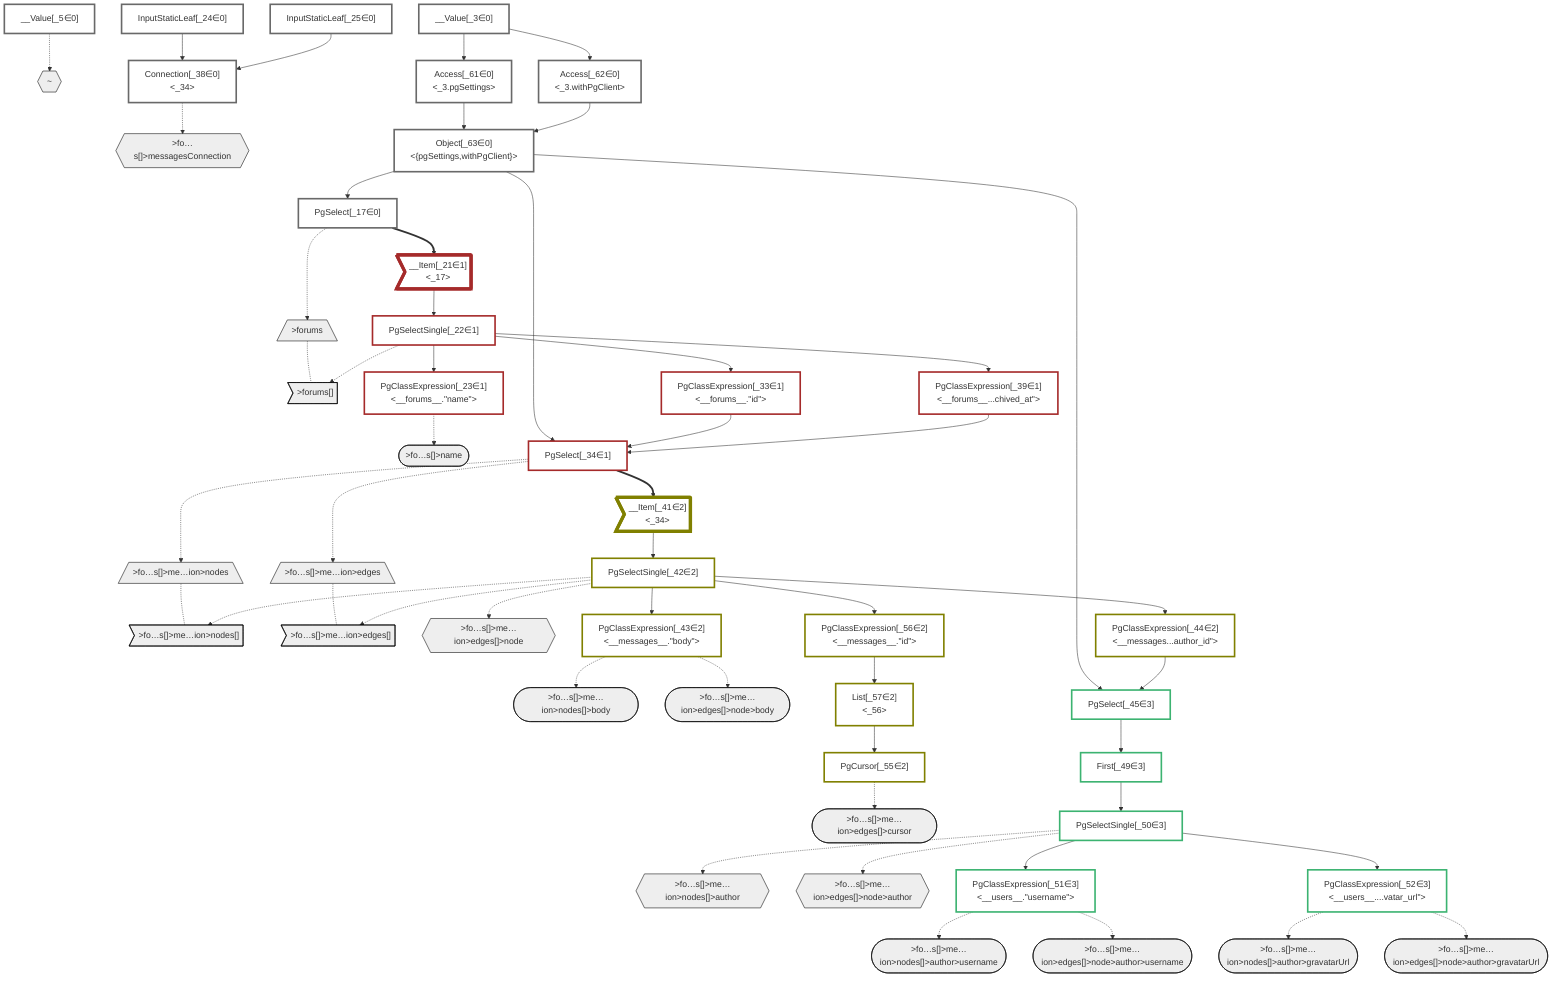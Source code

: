 graph TD
    classDef path fill:#eee,stroke:#000
    classDef plan fill:#fff,stroke-width:3px
    classDef itemplan fill:#fff,stroke-width:6px
    classDef sideeffectplan fill:#f00,stroke-width:6px

    %% subgraph fields
    P1{{"~"}}:::path
    P2[/">forums"\]:::path
    P3>">forums[]"]:::path
    P2 -.- P3
    P4([">fo…s[]>name"]):::path
    %% P3 -.-> P4
    P5{{">fo…s[]>messagesConnection"}}:::path
    P6[/">fo…s[]>me…ion>nodes"\]:::path
    P7>">fo…s[]>me…ion>nodes[]"]:::path
    P6 -.- P7
    P8([">fo…s[]>me…ion>nodes[]>body"]):::path
    %% P7 -.-> P8
    P9{{">fo…s[]>me…ion>nodes[]>author"}}:::path
    P10([">fo…s[]>me…ion>nodes[]>author>username"]):::path
    %% P9 -.-> P10
    P11([">fo…s[]>me…ion>nodes[]>author>gravatarUrl"]):::path
    %% P9 -.-> P11
    %% P7 -.-> P9
    %% P5 -.-> P6
    P12[/">fo…s[]>me…ion>edges"\]:::path
    P13>">fo…s[]>me…ion>edges[]"]:::path
    P12 -.- P13
    P14([">fo…s[]>me…ion>edges[]>cursor"]):::path
    %% P13 -.-> P14
    P15{{">fo…s[]>me…ion>edges[]>node"}}:::path
    P16([">fo…s[]>me…ion>edges[]>node>body"]):::path
    %% P15 -.-> P16
    P17{{">fo…s[]>me…ion>edges[]>node>author"}}:::path
    P18([">fo…s[]>me…ion>edges[]>node>author>username"]):::path
    %% P17 -.-> P18
    P19([">fo…s[]>me…ion>edges[]>node>author>gravatarUrl"]):::path
    %% P17 -.-> P19
    %% P15 -.-> P17
    %% P13 -.-> P15
    %% P5 -.-> P12
    %% P3 -.-> P5
    %% P1 -.-> P2
    %% end

    %% define plans
    __Value_3["__Value[_3∈0]<br /><context>"]:::plan
    __Value_5["__Value[_5∈0]<br /><rootValue>"]:::plan
    PgSelect_17["PgSelect[_17∈0]<br /><forums>"]:::plan
    __Item_21>"__Item[_21∈1]<br /><_17>"]:::itemplan
    PgSelectSingle_22["PgSelectSingle[_22∈1]<br /><forums>"]:::plan
    PgClassExpression_23["PgClassExpression[_23∈1]<br /><__forums__.#quot;name#quot;>"]:::plan
    InputStaticLeaf_24["InputStaticLeaf[_24∈0]"]:::plan
    InputStaticLeaf_25["InputStaticLeaf[_25∈0]"]:::plan
    PgClassExpression_33["PgClassExpression[_33∈1]<br /><__forums__.#quot;id#quot;>"]:::plan
    PgSelect_34["PgSelect[_34∈1]<br /><messages>"]:::plan
    Connection_38["Connection[_38∈0]<br /><_34>"]:::plan
    PgClassExpression_39["PgClassExpression[_39∈1]<br /><__forums__...chived_at#quot;>"]:::plan
    __Item_41>"__Item[_41∈2]<br /><_34>"]:::itemplan
    PgSelectSingle_42["PgSelectSingle[_42∈2]<br /><messages>"]:::plan
    PgClassExpression_43["PgClassExpression[_43∈2]<br /><__messages__.#quot;body#quot;>"]:::plan
    PgClassExpression_44["PgClassExpression[_44∈2]<br /><__messages...author_id#quot;>"]:::plan
    PgSelect_45["PgSelect[_45∈3]<br /><users>"]:::plan
    First_49["First[_49∈3]"]:::plan
    PgSelectSingle_50["PgSelectSingle[_50∈3]<br /><users>"]:::plan
    PgClassExpression_51["PgClassExpression[_51∈3]<br /><__users__.#quot;username#quot;>"]:::plan
    PgClassExpression_52["PgClassExpression[_52∈3]<br /><__users__....vatar_url#quot;>"]:::plan
    PgCursor_55["PgCursor[_55∈2]"]:::plan
    PgClassExpression_56["PgClassExpression[_56∈2]<br /><__messages__.#quot;id#quot;>"]:::plan
    List_57["List[_57∈2]<br /><_56>"]:::plan
    Access_61["Access[_61∈0]<br /><_3.pgSettings>"]:::plan
    Access_62["Access[_62∈0]<br /><_3.withPgClient>"]:::plan
    Object_63["Object[_63∈0]<br /><{pgSettings,withPgClient}>"]:::plan

    %% plan dependencies
    Object_63 --> PgSelect_17
    PgSelect_17 ==> __Item_21
    __Item_21 --> PgSelectSingle_22
    PgSelectSingle_22 --> PgClassExpression_23
    PgSelectSingle_22 --> PgClassExpression_33
    Object_63 --> PgSelect_34
    PgClassExpression_33 --> PgSelect_34
    PgClassExpression_39 --> PgSelect_34
    InputStaticLeaf_24 --> Connection_38
    InputStaticLeaf_25 --> Connection_38
    PgSelectSingle_22 --> PgClassExpression_39
    PgSelect_34 ==> __Item_41
    __Item_41 --> PgSelectSingle_42
    PgSelectSingle_42 --> PgClassExpression_43
    PgSelectSingle_42 --> PgClassExpression_44
    Object_63 --> PgSelect_45
    PgClassExpression_44 --> PgSelect_45
    PgSelect_45 --> First_49
    First_49 --> PgSelectSingle_50
    PgSelectSingle_50 --> PgClassExpression_51
    PgSelectSingle_50 --> PgClassExpression_52
    List_57 --> PgCursor_55
    PgSelectSingle_42 --> PgClassExpression_56
    PgClassExpression_56 --> List_57
    __Value_3 --> Access_61
    __Value_3 --> Access_62
    Access_61 --> Object_63
    Access_62 --> Object_63

    %% plan-to-path relationships
    __Value_5 -.-> P1
    PgSelect_17 -.-> P2
    PgSelectSingle_22 -.-> P3
    PgClassExpression_23 -.-> P4
    Connection_38 -.-> P5
    PgSelect_34 -.-> P6
    PgSelectSingle_42 -.-> P7
    PgClassExpression_43 -.-> P8
    PgSelectSingle_50 -.-> P9
    PgClassExpression_51 -.-> P10
    PgClassExpression_52 -.-> P11
    PgSelect_34 -.-> P12
    PgSelectSingle_42 -.-> P13
    PgCursor_55 -.-> P14
    PgSelectSingle_42 -.-> P15
    PgClassExpression_43 -.-> P16
    PgSelectSingle_50 -.-> P17
    PgClassExpression_51 -.-> P18
    PgClassExpression_52 -.-> P19

    %% allocate buckets
    classDef bucket0 stroke:#696969
    class __Value_3,__Value_5,PgSelect_17,InputStaticLeaf_24,InputStaticLeaf_25,Connection_38,Access_61,Access_62,Object_63 bucket0
    classDef bucket1 stroke:#a52a2a
    class __Item_21,PgSelectSingle_22,PgClassExpression_23,PgClassExpression_33,PgSelect_34,PgClassExpression_39 bucket1
    classDef bucket2 stroke:#808000
    class __Item_41,PgSelectSingle_42,PgClassExpression_43,PgClassExpression_44,PgCursor_55,PgClassExpression_56,List_57 bucket2
    classDef bucket3 stroke:#3cb371
    class PgSelect_45,First_49,PgSelectSingle_50,PgClassExpression_51,PgClassExpression_52 bucket3